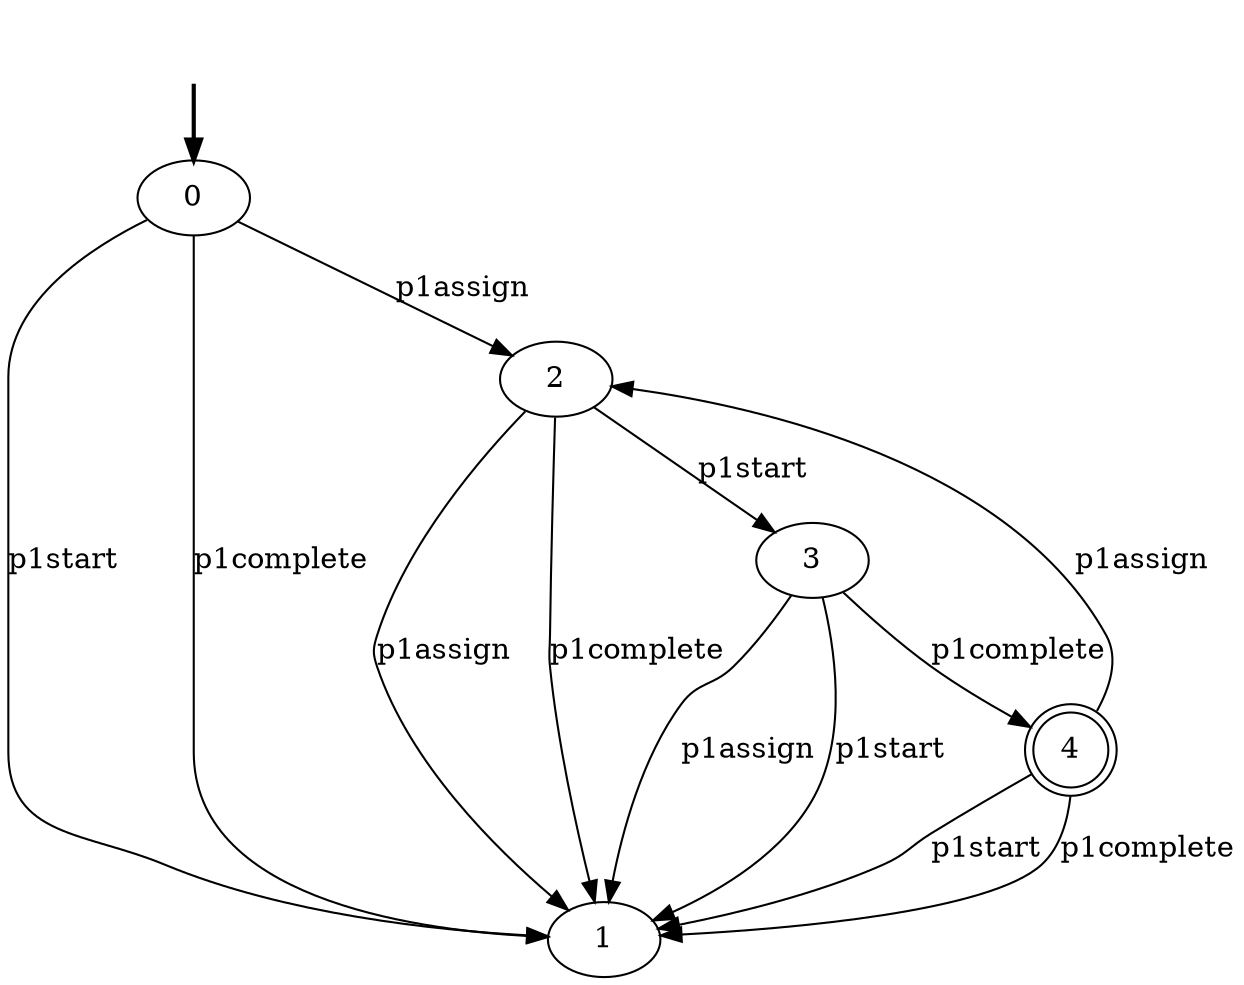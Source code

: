 digraph {
	fake0 [style=invisible]
	0 [root=true]
	1
	2
	3
	4 [shape=doublecircle]
	fake0 -> 0 [style=bold]
	2 -> 1 [label=p1assign]
	2 -> 3 [label=p1start]
	2 -> 1 [label=p1complete]
	3 -> 1 [label=p1assign]
	3 -> 1 [label=p1start]
	3 -> 4 [label=p1complete]
	4 -> 2 [label=p1assign]
	4 -> 1 [label=p1start]
	4 -> 1 [label=p1complete]
	0 -> 2 [label=p1assign]
	0 -> 1 [label=p1start]
	0 -> 1 [label=p1complete]
}
